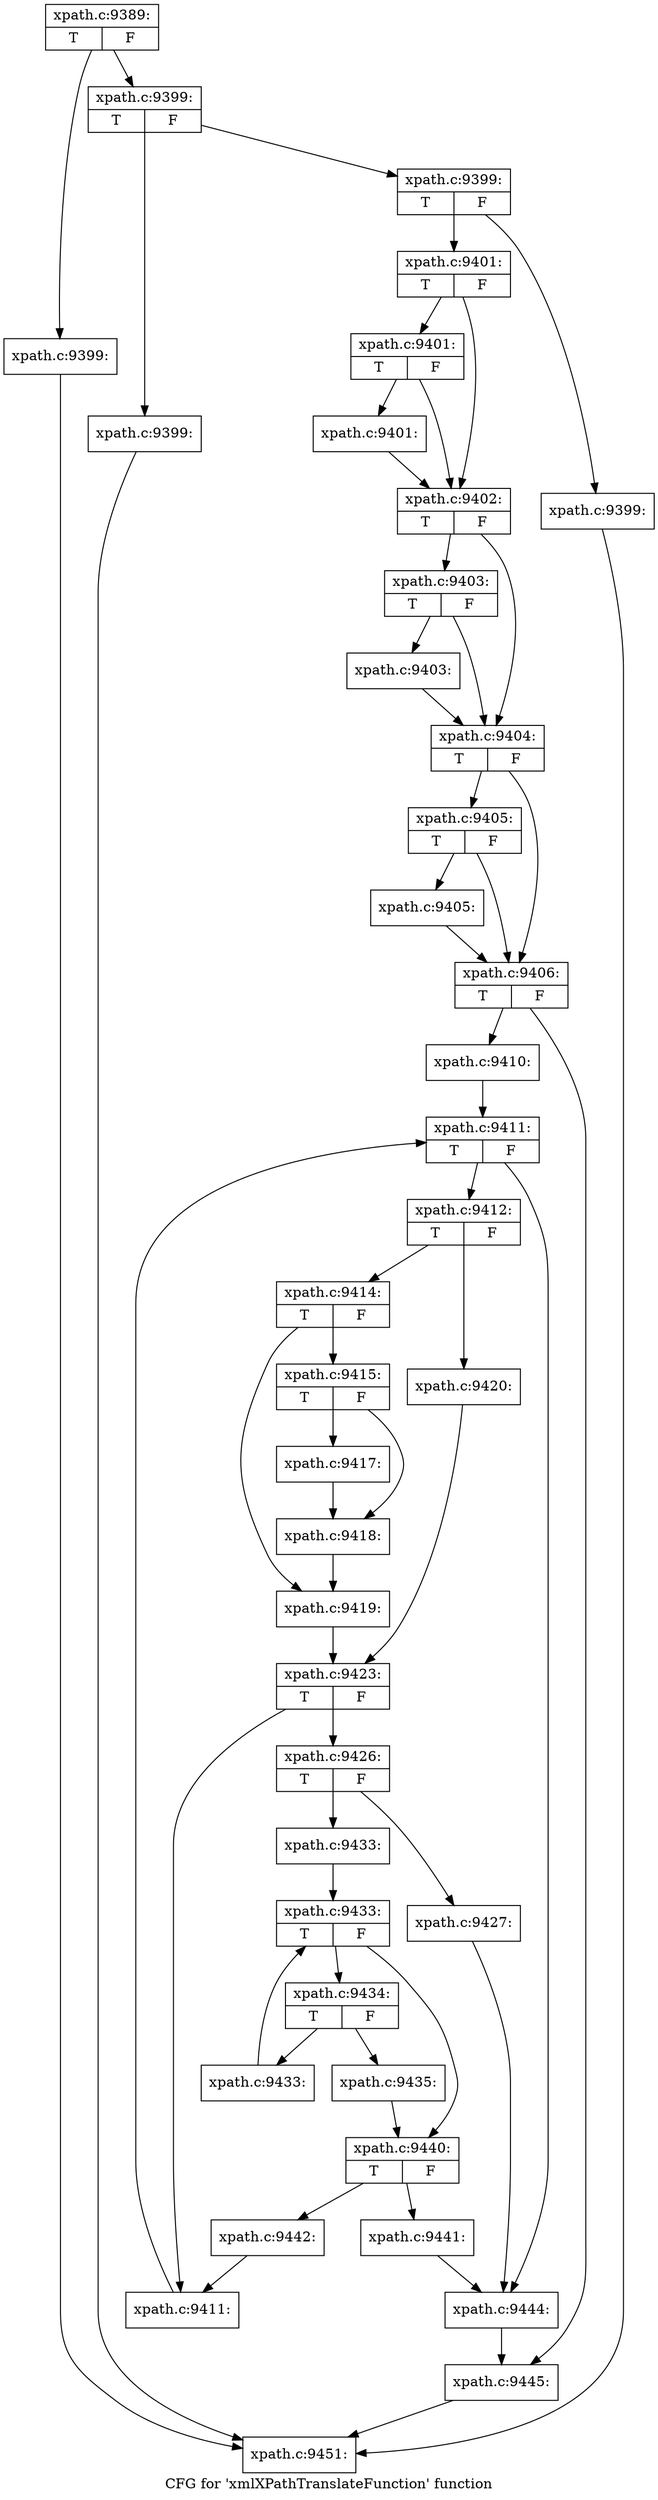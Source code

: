 digraph "CFG for 'xmlXPathTranslateFunction' function" {
	label="CFG for 'xmlXPathTranslateFunction' function";

	Node0x4aafa10 [shape=record,label="{xpath.c:9389:|{<s0>T|<s1>F}}"];
	Node0x4aafa10 -> Node0x4abf0e0;
	Node0x4aafa10 -> Node0x4abf130;
	Node0x4abf0e0 [shape=record,label="{xpath.c:9399:}"];
	Node0x4abf0e0 -> Node0x4abc240;
	Node0x4abf130 [shape=record,label="{xpath.c:9399:|{<s0>T|<s1>F}}"];
	Node0x4abf130 -> Node0x4abf3f0;
	Node0x4abf130 -> Node0x4abf440;
	Node0x4abf3f0 [shape=record,label="{xpath.c:9399:}"];
	Node0x4abf3f0 -> Node0x4abc240;
	Node0x4abf440 [shape=record,label="{xpath.c:9399:|{<s0>T|<s1>F}}"];
	Node0x4abf440 -> Node0x4abf810;
	Node0x4abf440 -> Node0x4abf860;
	Node0x4abf810 [shape=record,label="{xpath.c:9399:}"];
	Node0x4abf810 -> Node0x4abc240;
	Node0x4abf860 [shape=record,label="{xpath.c:9401:|{<s0>T|<s1>F}}"];
	Node0x4abf860 -> Node0x4ac0010;
	Node0x4abf860 -> Node0x4abffc0;
	Node0x4ac0010 [shape=record,label="{xpath.c:9401:|{<s0>T|<s1>F}}"];
	Node0x4ac0010 -> Node0x4abff70;
	Node0x4ac0010 -> Node0x4abffc0;
	Node0x4abff70 [shape=record,label="{xpath.c:9401:}"];
	Node0x4abff70 -> Node0x4abffc0;
	Node0x4abffc0 [shape=record,label="{xpath.c:9402:|{<s0>T|<s1>F}}"];
	Node0x4abffc0 -> Node0x4ac0b10;
	Node0x4abffc0 -> Node0x4ac0ac0;
	Node0x4ac0b10 [shape=record,label="{xpath.c:9403:|{<s0>T|<s1>F}}"];
	Node0x4ac0b10 -> Node0x4ac0a70;
	Node0x4ac0b10 -> Node0x4ac0ac0;
	Node0x4ac0a70 [shape=record,label="{xpath.c:9403:}"];
	Node0x4ac0a70 -> Node0x4ac0ac0;
	Node0x4ac0ac0 [shape=record,label="{xpath.c:9404:|{<s0>T|<s1>F}}"];
	Node0x4ac0ac0 -> Node0x4ac1610;
	Node0x4ac0ac0 -> Node0x4ac15c0;
	Node0x4ac1610 [shape=record,label="{xpath.c:9405:|{<s0>T|<s1>F}}"];
	Node0x4ac1610 -> Node0x4ac1570;
	Node0x4ac1610 -> Node0x4ac15c0;
	Node0x4ac1570 [shape=record,label="{xpath.c:9405:}"];
	Node0x4ac1570 -> Node0x4ac15c0;
	Node0x4ac15c0 [shape=record,label="{xpath.c:9406:|{<s0>T|<s1>F}}"];
	Node0x4ac15c0 -> Node0x4ac2220;
	Node0x4ac15c0 -> Node0x4ac2270;
	Node0x4ac2220 [shape=record,label="{xpath.c:9410:}"];
	Node0x4ac2220 -> Node0x4ac2b90;
	Node0x4ac2b90 [shape=record,label="{xpath.c:9411:|{<s0>T|<s1>F}}"];
	Node0x4ac2b90 -> Node0x4ac2e20;
	Node0x4ac2b90 -> Node0x4ac2860;
	Node0x4ac2e20 [shape=record,label="{xpath.c:9412:|{<s0>T|<s1>F}}"];
	Node0x4ac2e20 -> Node0x4ac39c0;
	Node0x4ac2e20 -> Node0x4ac3f20;
	Node0x4ac39c0 [shape=record,label="{xpath.c:9414:|{<s0>T|<s1>F}}"];
	Node0x4ac39c0 -> Node0x4ac4140;
	Node0x4ac39c0 -> Node0x4ac4190;
	Node0x4ac4140 [shape=record,label="{xpath.c:9415:|{<s0>T|<s1>F}}"];
	Node0x4ac4140 -> Node0x4ac47d0;
	Node0x4ac4140 -> Node0x4ac4ac0;
	Node0x4ac47d0 [shape=record,label="{xpath.c:9417:}"];
	Node0x4ac47d0 -> Node0x4ac4ac0;
	Node0x4ac4ac0 [shape=record,label="{xpath.c:9418:}"];
	Node0x4ac4ac0 -> Node0x4ac4190;
	Node0x4ac4190 [shape=record,label="{xpath.c:9419:}"];
	Node0x4ac4190 -> Node0x4ac3cf0;
	Node0x4ac3f20 [shape=record,label="{xpath.c:9420:}"];
	Node0x4ac3f20 -> Node0x4ac3cf0;
	Node0x4ac3cf0 [shape=record,label="{xpath.c:9423:|{<s0>T|<s1>F}}"];
	Node0x4ac3cf0 -> Node0x4ac5160;
	Node0x4ac3cf0 -> Node0x4ac5390;
	Node0x4ac5160 [shape=record,label="{xpath.c:9426:|{<s0>T|<s1>F}}"];
	Node0x4ac5160 -> Node0x4ac5d80;
	Node0x4ac5160 -> Node0x4ac5dd0;
	Node0x4ac5d80 [shape=record,label="{xpath.c:9427:}"];
	Node0x4ac5d80 -> Node0x4ac2860;
	Node0x4ac5dd0 [shape=record,label="{xpath.c:9433:}"];
	Node0x4ac5dd0 -> Node0x4ac6730;
	Node0x4ac6730 [shape=record,label="{xpath.c:9433:|{<s0>T|<s1>F}}"];
	Node0x4ac6730 -> Node0x4ac6d00;
	Node0x4ac6730 -> Node0x4ac6910;
	Node0x4ac6d00 [shape=record,label="{xpath.c:9434:|{<s0>T|<s1>F}}"];
	Node0x4ac6d00 -> Node0x4ac6e40;
	Node0x4ac6d00 -> Node0x4ac6e90;
	Node0x4ac6e40 [shape=record,label="{xpath.c:9435:}"];
	Node0x4ac6e40 -> Node0x4ac6910;
	Node0x4ac6e90 [shape=record,label="{xpath.c:9433:}"];
	Node0x4ac6e90 -> Node0x4ac6730;
	Node0x4ac6910 [shape=record,label="{xpath.c:9440:|{<s0>T|<s1>F}}"];
	Node0x4ac6910 -> Node0x4ac7900;
	Node0x4ac6910 -> Node0x4ac7950;
	Node0x4ac7900 [shape=record,label="{xpath.c:9441:}"];
	Node0x4ac7900 -> Node0x4ac2860;
	Node0x4ac7950 [shape=record,label="{xpath.c:9442:}"];
	Node0x4ac7950 -> Node0x4ac5390;
	Node0x4ac5390 [shape=record,label="{xpath.c:9411:}"];
	Node0x4ac5390 -> Node0x4ac2b90;
	Node0x4ac2860 [shape=record,label="{xpath.c:9444:}"];
	Node0x4ac2860 -> Node0x4ac2270;
	Node0x4ac2270 [shape=record,label="{xpath.c:9445:}"];
	Node0x4ac2270 -> Node0x4abc240;
	Node0x4abc240 [shape=record,label="{xpath.c:9451:}"];
}
